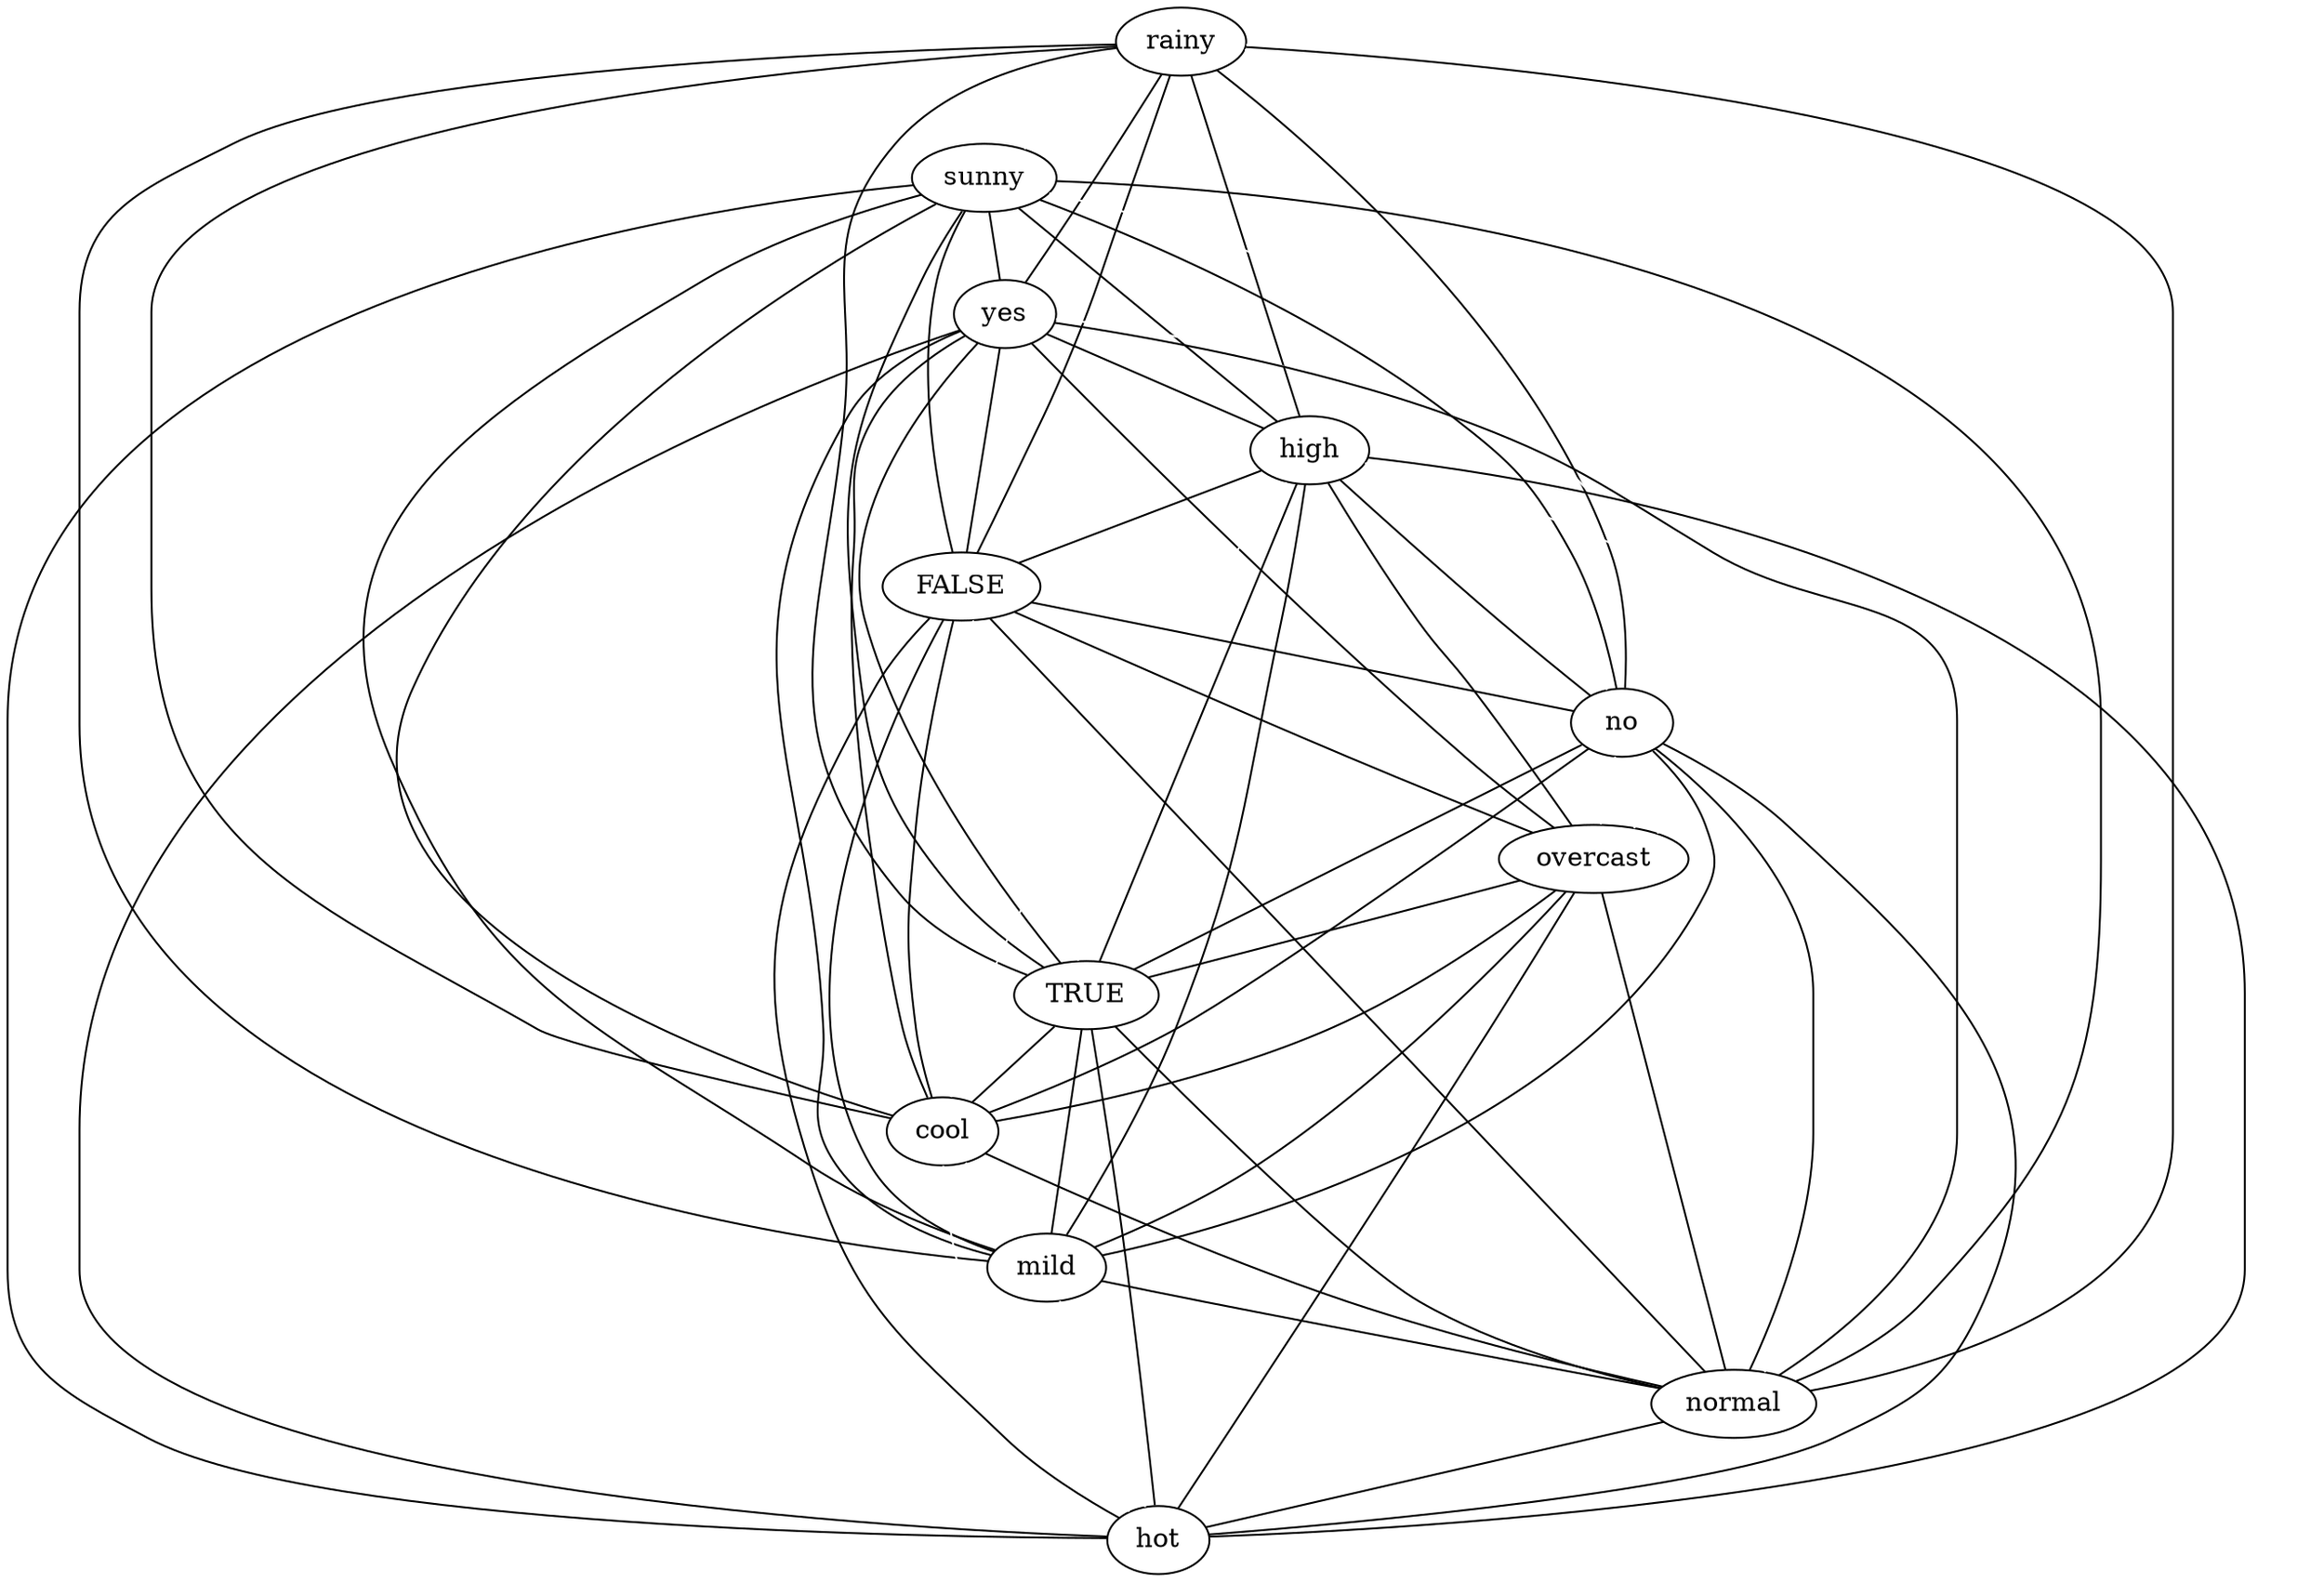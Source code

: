strict graph "" {
rainy;
sunny;
yes;
high;
FALSE;
no;
overcast;
TRUE;
cool;
mild;
normal;
hot;
rainy -- sunny  [color=white];
rainy -- yes  [color=black];
rainy -- high  [color=black];
rainy -- cool  [color=black];
rainy -- FALSE  [color=black];
rainy -- no  [color=black];
rainy -- mild  [color=black];
rainy -- overcast  [color=white];
rainy -- normal  [color=black];
rainy -- hot  [color=white];
rainy -- TRUE  [color=black];
sunny -- yes  [color=black];
sunny -- high  [color=black];
sunny -- cool  [color=black];
sunny -- FALSE  [color=black];
sunny -- no  [color=black];
sunny -- mild  [color=black];
sunny -- overcast  [color=white];
sunny -- normal  [color=black];
sunny -- hot  [color=black];
sunny -- TRUE  [color=black];
yes -- high  [color=black];
yes -- cool  [color=black];
yes -- FALSE  [color=black];
yes -- no  [color=white];
yes -- mild  [color=black];
yes -- overcast  [color=black];
yes -- normal  [color=black];
yes -- hot  [color=black];
yes -- TRUE  [color=black];
high -- cool  [color=white];
high -- FALSE  [color=black];
high -- no  [color=black];
high -- mild  [color=black];
high -- overcast  [color=black];
high -- normal  [color=white];
high -- hot  [color=black];
high -- TRUE  [color=black];
FALSE -- cool  [color=black];
FALSE -- no  [color=black];
FALSE -- mild  [color=black];
FALSE -- overcast  [color=black];
FALSE -- normal  [color=black];
FALSE -- hot  [color=black];
FALSE -- TRUE  [color=white];
no -- cool  [color=black];
no -- mild  [color=black];
no -- overcast  [color=white];
no -- normal  [color=black];
no -- hot  [color=black];
no -- TRUE  [color=black];
overcast -- cool  [color=black];
overcast -- mild  [color=black];
overcast -- normal  [color=black];
overcast -- hot  [color=black];
overcast -- TRUE  [color=black];
TRUE -- cool  [color=black];
TRUE -- mild  [color=black];
TRUE -- normal  [color=black];
TRUE -- hot  [color=black];
cool -- mild  [color=white];
cool -- normal  [color=black];
cool -- hot  [color=white];
mild -- normal  [color=black];
mild -- hot  [color=white];
normal -- hot  [color=black];
}

